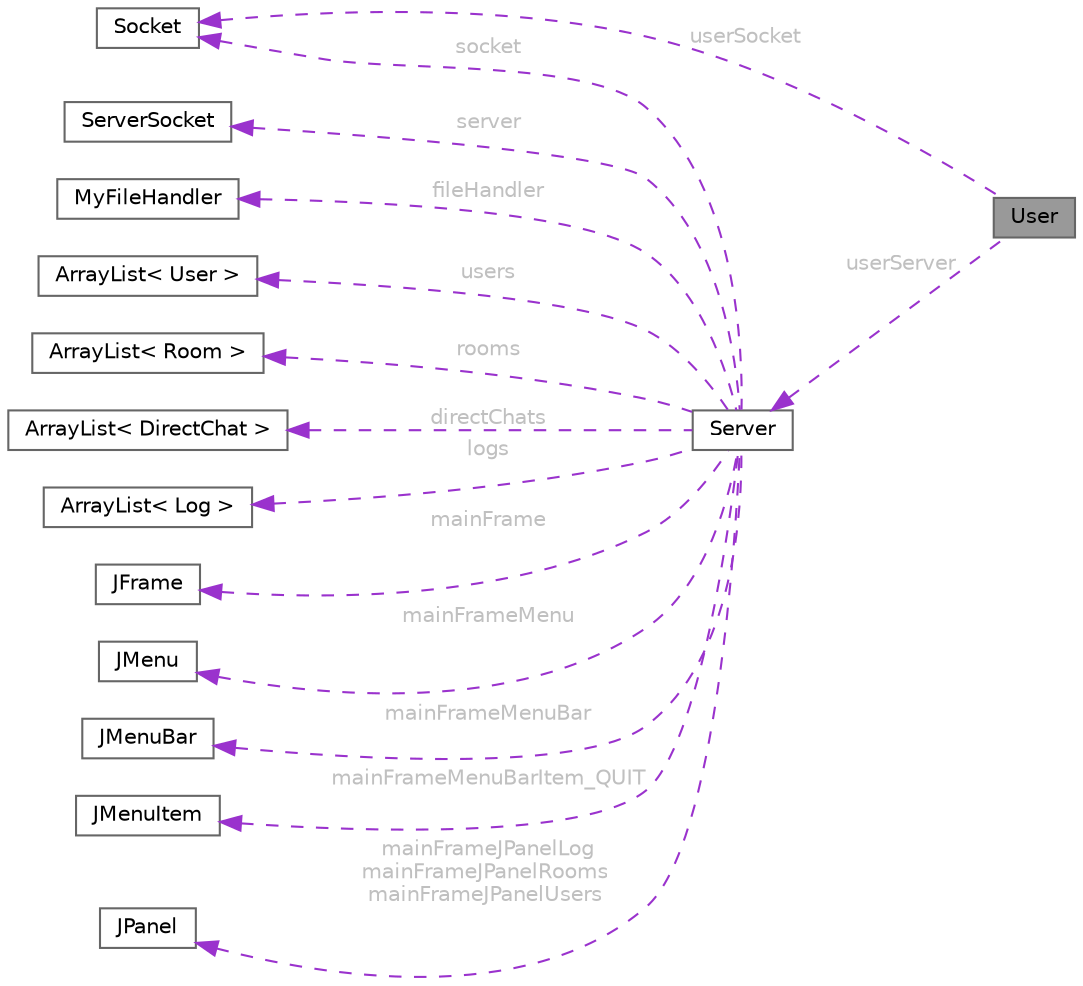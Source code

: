 digraph "User"
{
 // LATEX_PDF_SIZE
  bgcolor="transparent";
  edge [fontname=Helvetica,fontsize=10,labelfontname=Helvetica,labelfontsize=10];
  node [fontname=Helvetica,fontsize=10,shape=box,height=0.2,width=0.4];
  rankdir="LR";
  Node1 [id="Node000001",label="User",height=0.2,width=0.4,color="gray40", fillcolor="grey60", style="filled", fontcolor="black",tooltip=" "];
  Node2 -> Node1 [id="edge15_Node000001_Node000002",dir="back",color="darkorchid3",style="dashed",tooltip=" ",label=" userSocket",fontcolor="grey" ];
  Node2 [id="Node000002",label="Socket",height=0.2,width=0.4,color="gray40", fillcolor="white", style="filled",tooltip=" "];
  Node3 -> Node1 [id="edge16_Node000001_Node000003",dir="back",color="darkorchid3",style="dashed",tooltip=" ",label=" userServer",fontcolor="grey" ];
  Node3 [id="Node000003",label="Server",height=0.2,width=0.4,color="gray40", fillcolor="white", style="filled",URL="$class_server.html",tooltip=" "];
  Node4 -> Node3 [id="edge17_Node000003_Node000004",dir="back",color="darkorchid3",style="dashed",tooltip=" ",label=" server",fontcolor="grey" ];
  Node4 [id="Node000004",label="ServerSocket",height=0.2,width=0.4,color="gray40", fillcolor="white", style="filled",tooltip=" "];
  Node2 -> Node3 [id="edge18_Node000003_Node000002",dir="back",color="darkorchid3",style="dashed",tooltip=" ",label=" socket",fontcolor="grey" ];
  Node5 -> Node3 [id="edge19_Node000003_Node000005",dir="back",color="darkorchid3",style="dashed",tooltip=" ",label=" fileHandler",fontcolor="grey" ];
  Node5 [id="Node000005",label="MyFileHandler",height=0.2,width=0.4,color="gray40", fillcolor="white", style="filled",URL="$class_my_file_handler.html",tooltip=" "];
  Node6 -> Node3 [id="edge20_Node000003_Node000006",dir="back",color="darkorchid3",style="dashed",tooltip=" ",label=" users",fontcolor="grey" ];
  Node6 [id="Node000006",label="ArrayList\< User \>",height=0.2,width=0.4,color="gray40", fillcolor="white", style="filled",tooltip=" "];
  Node7 -> Node3 [id="edge21_Node000003_Node000007",dir="back",color="darkorchid3",style="dashed",tooltip=" ",label=" rooms",fontcolor="grey" ];
  Node7 [id="Node000007",label="ArrayList\< Room \>",height=0.2,width=0.4,color="gray40", fillcolor="white", style="filled",tooltip=" "];
  Node8 -> Node3 [id="edge22_Node000003_Node000008",dir="back",color="darkorchid3",style="dashed",tooltip=" ",label=" directChats",fontcolor="grey" ];
  Node8 [id="Node000008",label="ArrayList\< DirectChat \>",height=0.2,width=0.4,color="gray40", fillcolor="white", style="filled",tooltip=" "];
  Node9 -> Node3 [id="edge23_Node000003_Node000009",dir="back",color="darkorchid3",style="dashed",tooltip=" ",label=" logs",fontcolor="grey" ];
  Node9 [id="Node000009",label="ArrayList\< Log \>",height=0.2,width=0.4,color="gray40", fillcolor="white", style="filled",tooltip=" "];
  Node10 -> Node3 [id="edge24_Node000003_Node000010",dir="back",color="darkorchid3",style="dashed",tooltip=" ",label=" mainFrame",fontcolor="grey" ];
  Node10 [id="Node000010",label="JFrame",height=0.2,width=0.4,color="gray40", fillcolor="white", style="filled",tooltip=" "];
  Node11 -> Node3 [id="edge25_Node000003_Node000011",dir="back",color="darkorchid3",style="dashed",tooltip=" ",label=" mainFrameMenu",fontcolor="grey" ];
  Node11 [id="Node000011",label="JMenu",height=0.2,width=0.4,color="gray40", fillcolor="white", style="filled",tooltip=" "];
  Node12 -> Node3 [id="edge26_Node000003_Node000012",dir="back",color="darkorchid3",style="dashed",tooltip=" ",label=" mainFrameMenuBar",fontcolor="grey" ];
  Node12 [id="Node000012",label="JMenuBar",height=0.2,width=0.4,color="gray40", fillcolor="white", style="filled",tooltip=" "];
  Node13 -> Node3 [id="edge27_Node000003_Node000013",dir="back",color="darkorchid3",style="dashed",tooltip=" ",label=" mainFrameMenuBarItem_QUIT",fontcolor="grey" ];
  Node13 [id="Node000013",label="JMenuItem",height=0.2,width=0.4,color="gray40", fillcolor="white", style="filled",tooltip=" "];
  Node14 -> Node3 [id="edge28_Node000003_Node000014",dir="back",color="darkorchid3",style="dashed",tooltip=" ",label=" mainFrameJPanelLog\nmainFrameJPanelRooms\nmainFrameJPanelUsers",fontcolor="grey" ];
  Node14 [id="Node000014",label="JPanel",height=0.2,width=0.4,color="gray40", fillcolor="white", style="filled",tooltip=" "];
}
